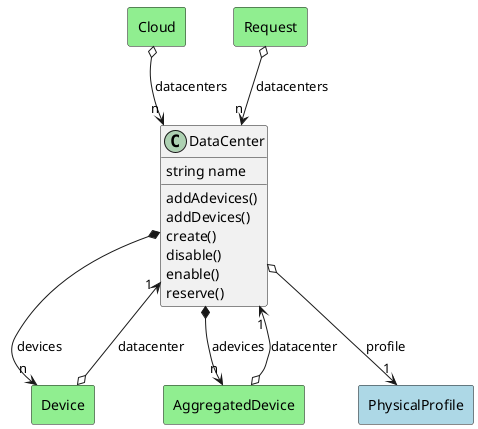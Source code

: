 @startuml

class "DataCenter" as Model {
 string name

 addAdevices()
 addDevices()
 create()
 disable()
 enable()
 reserve()
 
}

rectangle "PhysicalProfile" as PhysicalProfile #lightblue {
}

Model o--> "1" PhysicalProfile : profile


rectangle "Device" as Device #lightblue {
}

Model *--> "n" Device : devices


rectangle "AggregatedDevice" as AggregatedDevice #lightblue {
}

Model *--> "n" AggregatedDevice : adevices




    rectangle "AggregatedDevice" as AggregatedDevice #lightgreen {
    }
    
        AggregatedDevice   o--> "1" Model : "datacenter"
    
    rectangle "Device" as Device #lightgreen {
    }
    
        Device   o--> "1" Model : "datacenter"
    
    rectangle "Cloud" as Cloud #lightgreen {
    }
    
        Cloud   o--> "n" Model : "datacenters"
    
    rectangle "Request" as Request #lightgreen {
    }
    
        Request   o--> "n" Model : "datacenters"
    

@enduml
